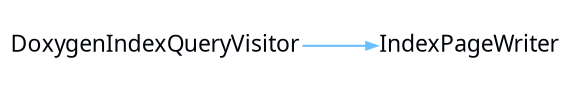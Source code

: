 digraph {
 rankdir = "LR"
 bgcolor = none;
 layout  = dot;
 edge [
   arrowsize = "0.5"
   color     = "#69BFFFFF"
 ]
 DbHRmA2[
   shape    = none
   label    = "DoxygenIndexQueryVisitor"
   margin   = "0.01"
   fontname = "Segoe UI"
   fontsize = "11"
   fontcolor= "#010509FF"
 ]
 qFHRmA2[
   shape    = none
   label    = "IndexPageWriter"
   margin   = "0.01"
   fontname = "Segoe UI"
   fontsize = "11"
   fontcolor= "#010509FF"
 ]
 DbHRmA2->qFHRmA2
}
